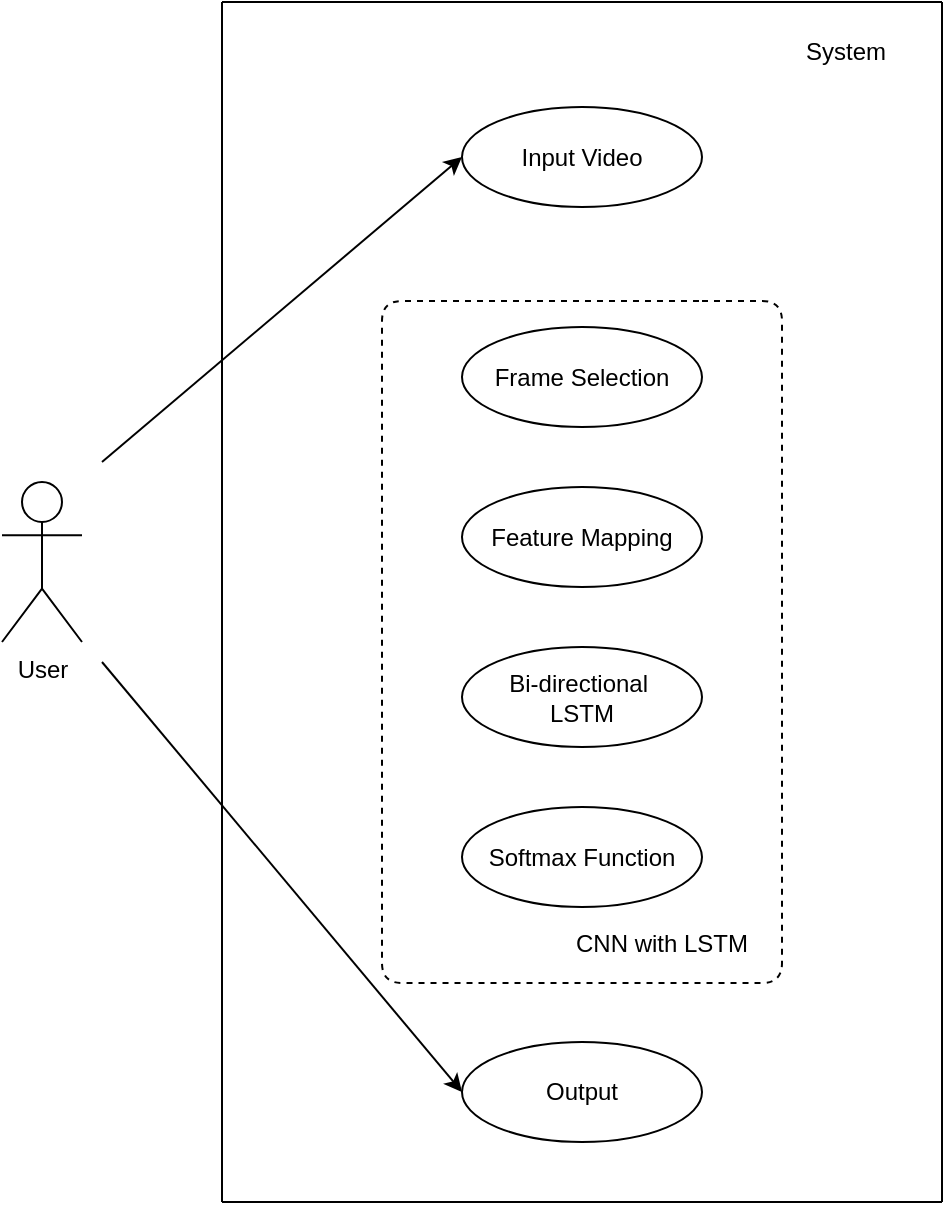 <mxfile version="11.3.0" type="device" pages="1"><diagram id="nK96uUDpG6CIJGMjh0r0" name="Page-1"><mxGraphModel dx="868" dy="401" grid="1" gridSize="10" guides="1" tooltips="1" connect="1" arrows="1" fold="1" page="1" pageScale="1" pageWidth="850" pageHeight="1100" math="0" shadow="0"><root><mxCell id="0"/><mxCell id="1" parent="0"/><mxCell id="6_Lvxqm1pK7u8vGGR7U8-1" value="Input Video" style="ellipse;whiteSpace=wrap;html=1;" vertex="1" parent="1"><mxGeometry x="320" y="92.5" width="120" height="50" as="geometry"/></mxCell><mxCell id="6_Lvxqm1pK7u8vGGR7U8-2" value="Frame Selection" style="ellipse;whiteSpace=wrap;html=1;" vertex="1" parent="1"><mxGeometry x="320" y="202.5" width="120" height="50" as="geometry"/></mxCell><mxCell id="6_Lvxqm1pK7u8vGGR7U8-3" value="Feature Mapping" style="ellipse;whiteSpace=wrap;html=1;" vertex="1" parent="1"><mxGeometry x="320" y="282.5" width="120" height="50" as="geometry"/></mxCell><mxCell id="6_Lvxqm1pK7u8vGGR7U8-4" value="Bi-directional&amp;nbsp;&lt;br&gt;LSTM" style="ellipse;whiteSpace=wrap;html=1;" vertex="1" parent="1"><mxGeometry x="320" y="362.5" width="120" height="50" as="geometry"/></mxCell><mxCell id="6_Lvxqm1pK7u8vGGR7U8-5" value="Softmax Function" style="ellipse;whiteSpace=wrap;html=1;" vertex="1" parent="1"><mxGeometry x="320" y="442.5" width="120" height="50" as="geometry"/></mxCell><mxCell id="6_Lvxqm1pK7u8vGGR7U8-6" value="Output" style="ellipse;whiteSpace=wrap;html=1;" vertex="1" parent="1"><mxGeometry x="320" y="560" width="120" height="50" as="geometry"/></mxCell><mxCell id="6_Lvxqm1pK7u8vGGR7U8-7" value="User" style="shape=umlActor;verticalLabelPosition=bottom;labelBackgroundColor=#ffffff;verticalAlign=top;html=1;outlineConnect=0;" vertex="1" parent="1"><mxGeometry x="90" y="280" width="40" height="80" as="geometry"/></mxCell><mxCell id="6_Lvxqm1pK7u8vGGR7U8-9" value="" style="endArrow=none;html=1;" edge="1" parent="1"><mxGeometry width="50" height="50" relative="1" as="geometry"><mxPoint x="200" y="640" as="sourcePoint"/><mxPoint x="560" y="640" as="targetPoint"/></mxGeometry></mxCell><mxCell id="6_Lvxqm1pK7u8vGGR7U8-10" value="" style="endArrow=none;html=1;" edge="1" parent="1"><mxGeometry width="50" height="50" relative="1" as="geometry"><mxPoint x="200" y="640" as="sourcePoint"/><mxPoint x="200" y="40" as="targetPoint"/></mxGeometry></mxCell><mxCell id="6_Lvxqm1pK7u8vGGR7U8-11" value="" style="endArrow=none;html=1;" edge="1" parent="1"><mxGeometry width="50" height="50" relative="1" as="geometry"><mxPoint x="560" y="640" as="sourcePoint"/><mxPoint x="560" y="40" as="targetPoint"/></mxGeometry></mxCell><mxCell id="6_Lvxqm1pK7u8vGGR7U8-12" value="" style="endArrow=none;html=1;" edge="1" parent="1"><mxGeometry width="50" height="50" relative="1" as="geometry"><mxPoint x="200" y="40" as="sourcePoint"/><mxPoint x="560" y="40" as="targetPoint"/></mxGeometry></mxCell><mxCell id="6_Lvxqm1pK7u8vGGR7U8-14" value="" style="endArrow=none;dashed=1;html=1;" edge="1" parent="1"><mxGeometry width="50" height="50" relative="1" as="geometry"><mxPoint x="440" y="189.5" as="sourcePoint"/><mxPoint x="440" y="189.5" as="targetPoint"/><Array as="points"><mxPoint x="480" y="189.5"/><mxPoint x="480" y="530.5"/><mxPoint x="280" y="530.5"/><mxPoint x="280" y="189.5"/></Array></mxGeometry></mxCell><mxCell id="6_Lvxqm1pK7u8vGGR7U8-15" value="" style="endArrow=classic;html=1;entryX=0;entryY=0.5;entryDx=0;entryDy=0;" edge="1" parent="1" target="6_Lvxqm1pK7u8vGGR7U8-1"><mxGeometry width="50" height="50" relative="1" as="geometry"><mxPoint x="140" y="270" as="sourcePoint"/><mxPoint x="150" y="140" as="targetPoint"/></mxGeometry></mxCell><mxCell id="6_Lvxqm1pK7u8vGGR7U8-16" value="" style="endArrow=classic;html=1;entryX=0;entryY=0.5;entryDx=0;entryDy=0;" edge="1" parent="1" target="6_Lvxqm1pK7u8vGGR7U8-6"><mxGeometry width="50" height="50" relative="1" as="geometry"><mxPoint x="140" y="370" as="sourcePoint"/><mxPoint x="190" y="420" as="targetPoint"/></mxGeometry></mxCell><mxCell id="6_Lvxqm1pK7u8vGGR7U8-18" value="CNN with LSTM" style="text;html=1;resizable=0;points=[];autosize=1;align=left;verticalAlign=top;spacingTop=-4;" vertex="1" parent="1"><mxGeometry x="375" y="501" width="100" height="20" as="geometry"/></mxCell><mxCell id="6_Lvxqm1pK7u8vGGR7U8-19" value="System" style="text;html=1;resizable=0;points=[];autosize=1;align=left;verticalAlign=top;spacingTop=-4;" vertex="1" parent="1"><mxGeometry x="490" y="55" width="60" height="20" as="geometry"/></mxCell></root></mxGraphModel></diagram></mxfile>